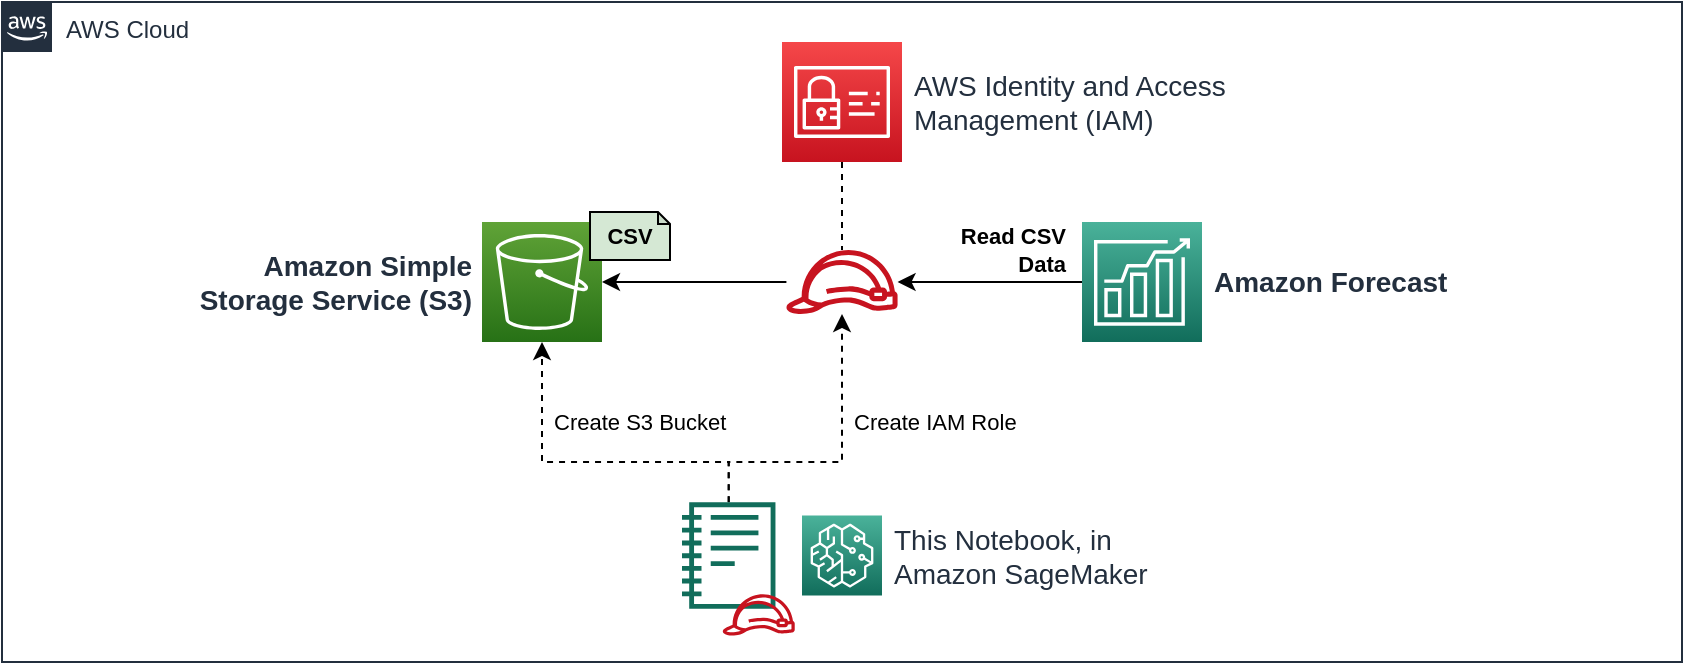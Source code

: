 <mxfile version="13.7.9" type="device"><diagram id="-t4ClyWj_OXYQhBEVHP-" name="Page-1"><mxGraphModel dx="905" dy="680" grid="1" gridSize="10" guides="1" tooltips="1" connect="1" arrows="1" fold="1" page="1" pageScale="1" pageWidth="1169" pageHeight="827" math="0" shadow="0"><root><mxCell id="0"/><mxCell id="1" parent="0"/><mxCell id="DW_aWGZhUQSp5aUGWCxi-16" value="AWS Cloud" style="points=[[0,0],[0.25,0],[0.5,0],[0.75,0],[1,0],[1,0.25],[1,0.5],[1,0.75],[1,1],[0.75,1],[0.5,1],[0.25,1],[0,1],[0,0.75],[0,0.5],[0,0.25]];outlineConnect=0;gradientColor=none;html=1;whiteSpace=wrap;fontSize=12;fontStyle=0;shape=mxgraph.aws4.group;grIcon=mxgraph.aws4.group_aws_cloud_alt;strokeColor=#232F3E;fillColor=none;verticalAlign=top;align=left;spacingLeft=30;fontColor=#232F3E;dashed=0;labelBackgroundColor=none;" vertex="1" parent="1"><mxGeometry x="20" y="50" width="840" height="330" as="geometry"/></mxCell><mxCell id="DW_aWGZhUQSp5aUGWCxi-1" value="Amazon Simple&lt;br style=&quot;font-size: 14px;&quot;&gt;Storage Service (S3)" style="outlineConnect=0;fontColor=#232F3E;gradientColor=#60A337;gradientDirection=north;fillColor=#277116;strokeColor=#ffffff;dashed=0;verticalLabelPosition=middle;verticalAlign=middle;align=right;html=1;fontSize=14;fontStyle=1;aspect=fixed;shape=mxgraph.aws4.resourceIcon;resIcon=mxgraph.aws4.s3;labelPosition=left;spacing=6;" vertex="1" parent="1"><mxGeometry x="260" y="160" width="60" height="60" as="geometry"/></mxCell><mxCell id="DW_aWGZhUQSp5aUGWCxi-10" value="" style="edgeStyle=orthogonalEdgeStyle;rounded=0;orthogonalLoop=1;jettySize=auto;html=1;endArrow=none;endFill=0;dashed=1;" edge="1" parent="1" source="DW_aWGZhUQSp5aUGWCxi-3" target="DW_aWGZhUQSp5aUGWCxi-2"><mxGeometry x="0.391" y="20" relative="1" as="geometry"><mxPoint as="offset"/></mxGeometry></mxCell><mxCell id="DW_aWGZhUQSp5aUGWCxi-3" value="AWS Identity and Access&lt;br style=&quot;font-size: 14px;&quot;&gt;Management (IAM)" style="outlineConnect=0;fontColor=#232F3E;gradientColor=#F54749;gradientDirection=north;fillColor=#C7131F;strokeColor=#ffffff;dashed=0;verticalLabelPosition=middle;verticalAlign=middle;align=left;html=1;fontSize=14;fontStyle=0;aspect=fixed;shape=mxgraph.aws4.resourceIcon;resIcon=mxgraph.aws4.identity_and_access_management;labelPosition=right;spacing=6;" vertex="1" parent="1"><mxGeometry x="410" y="70" width="60" height="60" as="geometry"/></mxCell><mxCell id="DW_aWGZhUQSp5aUGWCxi-9" style="edgeStyle=orthogonalEdgeStyle;rounded=0;orthogonalLoop=1;jettySize=auto;html=1;" edge="1" parent="1" source="DW_aWGZhUQSp5aUGWCxi-4" target="DW_aWGZhUQSp5aUGWCxi-2"><mxGeometry relative="1" as="geometry"/></mxCell><mxCell id="DW_aWGZhUQSp5aUGWCxi-13" value="Read CSV&lt;br&gt;Data" style="edgeLabel;html=1;align=right;verticalAlign=middle;resizable=0;points=[];labelBackgroundColor=none;spacing=6;fontStyle=1" vertex="1" connectable="0" parent="DW_aWGZhUQSp5aUGWCxi-9"><mxGeometry x="0.112" relative="1" as="geometry"><mxPoint x="47.73" y="-16" as="offset"/></mxGeometry></mxCell><mxCell id="DW_aWGZhUQSp5aUGWCxi-4" value="Amazon Forecast" style="outlineConnect=0;fontColor=#232F3E;gradientColor=#4AB29A;gradientDirection=north;fillColor=#116D5B;strokeColor=#ffffff;dashed=0;verticalLabelPosition=middle;verticalAlign=middle;align=left;html=1;fontSize=14;fontStyle=1;aspect=fixed;shape=mxgraph.aws4.resourceIcon;resIcon=mxgraph.aws4.forecast;labelPosition=right;spacing=6;" vertex="1" parent="1"><mxGeometry x="560" y="160" width="60" height="60" as="geometry"/></mxCell><mxCell id="DW_aWGZhUQSp5aUGWCxi-5" value="This Notebook, in&lt;br style=&quot;font-size: 14px;&quot;&gt;Amazon SageMaker" style="outlineConnect=0;fontColor=#232F3E;gradientColor=#4AB29A;gradientDirection=north;fillColor=#116D5B;strokeColor=#ffffff;dashed=0;verticalLabelPosition=middle;verticalAlign=middle;align=left;html=1;fontSize=14;fontStyle=0;aspect=fixed;shape=mxgraph.aws4.resourceIcon;resIcon=mxgraph.aws4.sagemaker;labelPosition=right;spacing=6;" vertex="1" parent="1"><mxGeometry x="420" y="306.8" width="40" height="40" as="geometry"/></mxCell><mxCell id="DW_aWGZhUQSp5aUGWCxi-14" value="Create S3 Bucket" style="edgeStyle=orthogonalEdgeStyle;rounded=0;orthogonalLoop=1;jettySize=auto;html=1;dashed=1;endArrow=classic;endFill=1;fontSize=11;align=left;spacing=6;" edge="1" parent="1" source="DW_aWGZhUQSp5aUGWCxi-6" target="DW_aWGZhUQSp5aUGWCxi-1"><mxGeometry x="0.539" relative="1" as="geometry"><Array as="points"><mxPoint x="383" y="280"/><mxPoint x="290" y="280"/></Array><mxPoint as="offset"/></mxGeometry></mxCell><mxCell id="DW_aWGZhUQSp5aUGWCxi-15" value="Create IAM Role" style="edgeStyle=orthogonalEdgeStyle;rounded=0;orthogonalLoop=1;jettySize=auto;html=1;dashed=1;endArrow=classic;endFill=1;fontSize=11;align=left;spacing=6;" edge="1" parent="1" source="DW_aWGZhUQSp5aUGWCxi-6" target="DW_aWGZhUQSp5aUGWCxi-2"><mxGeometry x="0.284" relative="1" as="geometry"><Array as="points"><mxPoint x="383" y="280"/><mxPoint x="440" y="280"/></Array><mxPoint as="offset"/></mxGeometry></mxCell><mxCell id="DW_aWGZhUQSp5aUGWCxi-6" value="" style="outlineConnect=0;fontColor=#232F3E;gradientColor=none;fillColor=#116D5B;strokeColor=none;dashed=0;verticalLabelPosition=bottom;verticalAlign=top;align=center;html=1;fontSize=12;fontStyle=0;aspect=fixed;pointerEvents=1;shape=mxgraph.aws4.sagemaker_notebook;" vertex="1" parent="1"><mxGeometry x="360" y="300" width="46.73" height="53.6" as="geometry"/></mxCell><mxCell id="DW_aWGZhUQSp5aUGWCxi-8" value="" style="outlineConnect=0;fontColor=#232F3E;gradientColor=none;fillColor=#C7131F;strokeColor=none;dashed=0;verticalLabelPosition=bottom;verticalAlign=top;align=center;html=1;fontSize=12;fontStyle=0;aspect=fixed;pointerEvents=1;shape=mxgraph.aws4.role;" vertex="1" parent="1"><mxGeometry x="380" y="346.08" width="36.73" height="20.72" as="geometry"/></mxCell><mxCell id="DW_aWGZhUQSp5aUGWCxi-2" value="" style="outlineConnect=0;fontColor=#232F3E;gradientColor=none;fillColor=#C7131F;strokeColor=none;dashed=0;verticalLabelPosition=bottom;verticalAlign=top;align=center;html=1;fontSize=12;fontStyle=0;aspect=fixed;pointerEvents=1;shape=mxgraph.aws4.role;" vertex="1" parent="1"><mxGeometry x="411.63" y="174" width="56.73" height="32" as="geometry"/></mxCell><mxCell id="DW_aWGZhUQSp5aUGWCxi-12" style="edgeStyle=orthogonalEdgeStyle;rounded=0;orthogonalLoop=1;jettySize=auto;html=1;" edge="1" parent="1" source="DW_aWGZhUQSp5aUGWCxi-2" target="DW_aWGZhUQSp5aUGWCxi-1"><mxGeometry relative="1" as="geometry"><mxPoint x="430" y="190" as="sourcePoint"/><mxPoint x="478.085" y="200" as="targetPoint"/></mxGeometry></mxCell><mxCell id="ILcXaM3VyppFsj7CyVh8-15" value="CSV" style="shape=note;whiteSpace=wrap;html=1;backgroundOutline=1;darkOpacity=0.05;labelBackgroundColor=none;fontSize=11;align=center;size=6;fontStyle=1;fillColor=#D5E8D4;" vertex="1" parent="1"><mxGeometry x="314" y="155" width="40" height="24" as="geometry"/></mxCell></root></mxGraphModel></diagram></mxfile>